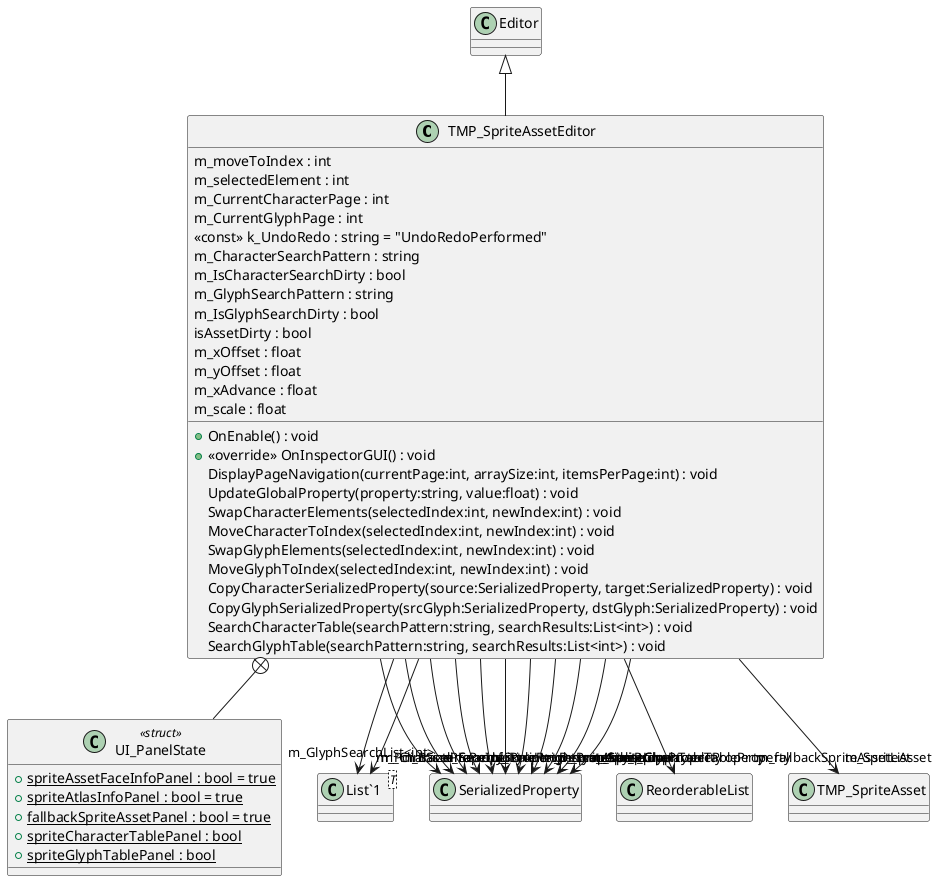 @startuml
class TMP_SpriteAssetEditor {
    m_moveToIndex : int
    m_selectedElement : int
    m_CurrentCharacterPage : int
    m_CurrentGlyphPage : int
    <<const>> k_UndoRedo : string = "UndoRedoPerformed"
    m_CharacterSearchPattern : string
    m_IsCharacterSearchDirty : bool
    m_GlyphSearchPattern : string
    m_IsGlyphSearchDirty : bool
    isAssetDirty : bool
    m_xOffset : float
    m_yOffset : float
    m_xAdvance : float
    m_scale : float
    + OnEnable() : void
    + <<override>> OnInspectorGUI() : void
    DisplayPageNavigation(currentPage:int, arraySize:int, itemsPerPage:int) : void
    UpdateGlobalProperty(property:string, value:float) : void
    SwapCharacterElements(selectedIndex:int, newIndex:int) : void
    MoveCharacterToIndex(selectedIndex:int, newIndex:int) : void
    SwapGlyphElements(selectedIndex:int, newIndex:int) : void
    MoveGlyphToIndex(selectedIndex:int, newIndex:int) : void
    CopyCharacterSerializedProperty(source:SerializedProperty, target:SerializedProperty) : void
    CopyGlyphSerializedProperty(srcGlyph:SerializedProperty, dstGlyph:SerializedProperty) : void
    SearchCharacterTable(searchPattern:string, searchResults:List<int>) : void
    SearchGlyphTable(searchPattern:string, searchResults:List<int>) : void
}
class UI_PanelState <<struct>> {
    + {static} spriteAssetFaceInfoPanel : bool = true
    + {static} spriteAtlasInfoPanel : bool = true
    + {static} fallbackSpriteAssetPanel : bool = true
    + {static} spriteCharacterTablePanel : bool
    + {static} spriteGlyphTablePanel : bool
}
class "List`1"<T> {
}
Editor <|-- TMP_SpriteAssetEditor
TMP_SpriteAssetEditor --> "m_CharacterSearchList<int>" "List`1"
TMP_SpriteAssetEditor --> "m_GlyphSearchList<int>" "List`1"
TMP_SpriteAssetEditor --> "m_FaceInfoProperty" SerializedProperty
TMP_SpriteAssetEditor --> "m_PointSizeProperty" SerializedProperty
TMP_SpriteAssetEditor --> "m_ScaleProperty" SerializedProperty
TMP_SpriteAssetEditor --> "m_LineHeightProperty" SerializedProperty
TMP_SpriteAssetEditor --> "m_AscentLineProperty" SerializedProperty
TMP_SpriteAssetEditor --> "m_BaselineProperty" SerializedProperty
TMP_SpriteAssetEditor --> "m_DescentLineProperty" SerializedProperty
TMP_SpriteAssetEditor --> "m_spriteAtlas_prop" SerializedProperty
TMP_SpriteAssetEditor --> "m_material_prop" SerializedProperty
TMP_SpriteAssetEditor --> "m_SpriteCharacterTableProperty" SerializedProperty
TMP_SpriteAssetEditor --> "m_SpriteGlyphTableProperty" SerializedProperty
TMP_SpriteAssetEditor --> "m_fallbackSpriteAssetList" ReorderableList
TMP_SpriteAssetEditor --> "m_SpriteAsset" TMP_SpriteAsset
TMP_SpriteAssetEditor +-- UI_PanelState
@enduml
